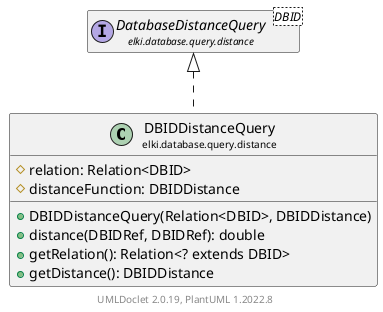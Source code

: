 @startuml
    remove .*\.(Instance|Par|Parameterizer|Factory)$
    set namespaceSeparator none
    hide empty fields
    hide empty methods

    class "<size:14>DBIDDistanceQuery\n<size:10>elki.database.query.distance" as elki.database.query.distance.DBIDDistanceQuery [[DBIDDistanceQuery.html]] {
        #relation: Relation<DBID>
        #distanceFunction: DBIDDistance
        +DBIDDistanceQuery(Relation<DBID>, DBIDDistance)
        +distance(DBIDRef, DBIDRef): double
        +getRelation(): Relation<? extends DBID>
        +getDistance(): DBIDDistance
    }

    interface "<size:14>DatabaseDistanceQuery\n<size:10>elki.database.query.distance" as elki.database.query.distance.DatabaseDistanceQuery<DBID> [[DatabaseDistanceQuery.html]]

    elki.database.query.distance.DatabaseDistanceQuery <|.. elki.database.query.distance.DBIDDistanceQuery

    center footer UMLDoclet 2.0.19, PlantUML 1.2022.8
@enduml
